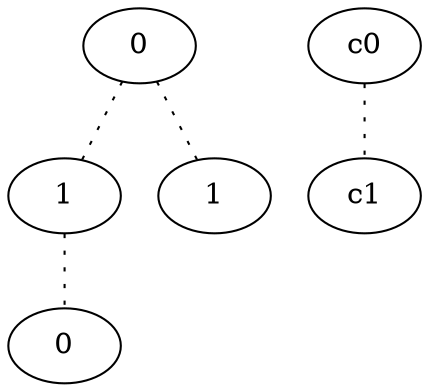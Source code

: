 graph {
a0[label=0];
a1[label=1];
a2[label=0];
a3[label=1];
a0 -- a1 [style=dotted];
a0 -- a3 [style=dotted];
a1 -- a2 [style=dotted];
c0 -- c1 [style=dotted];
}
